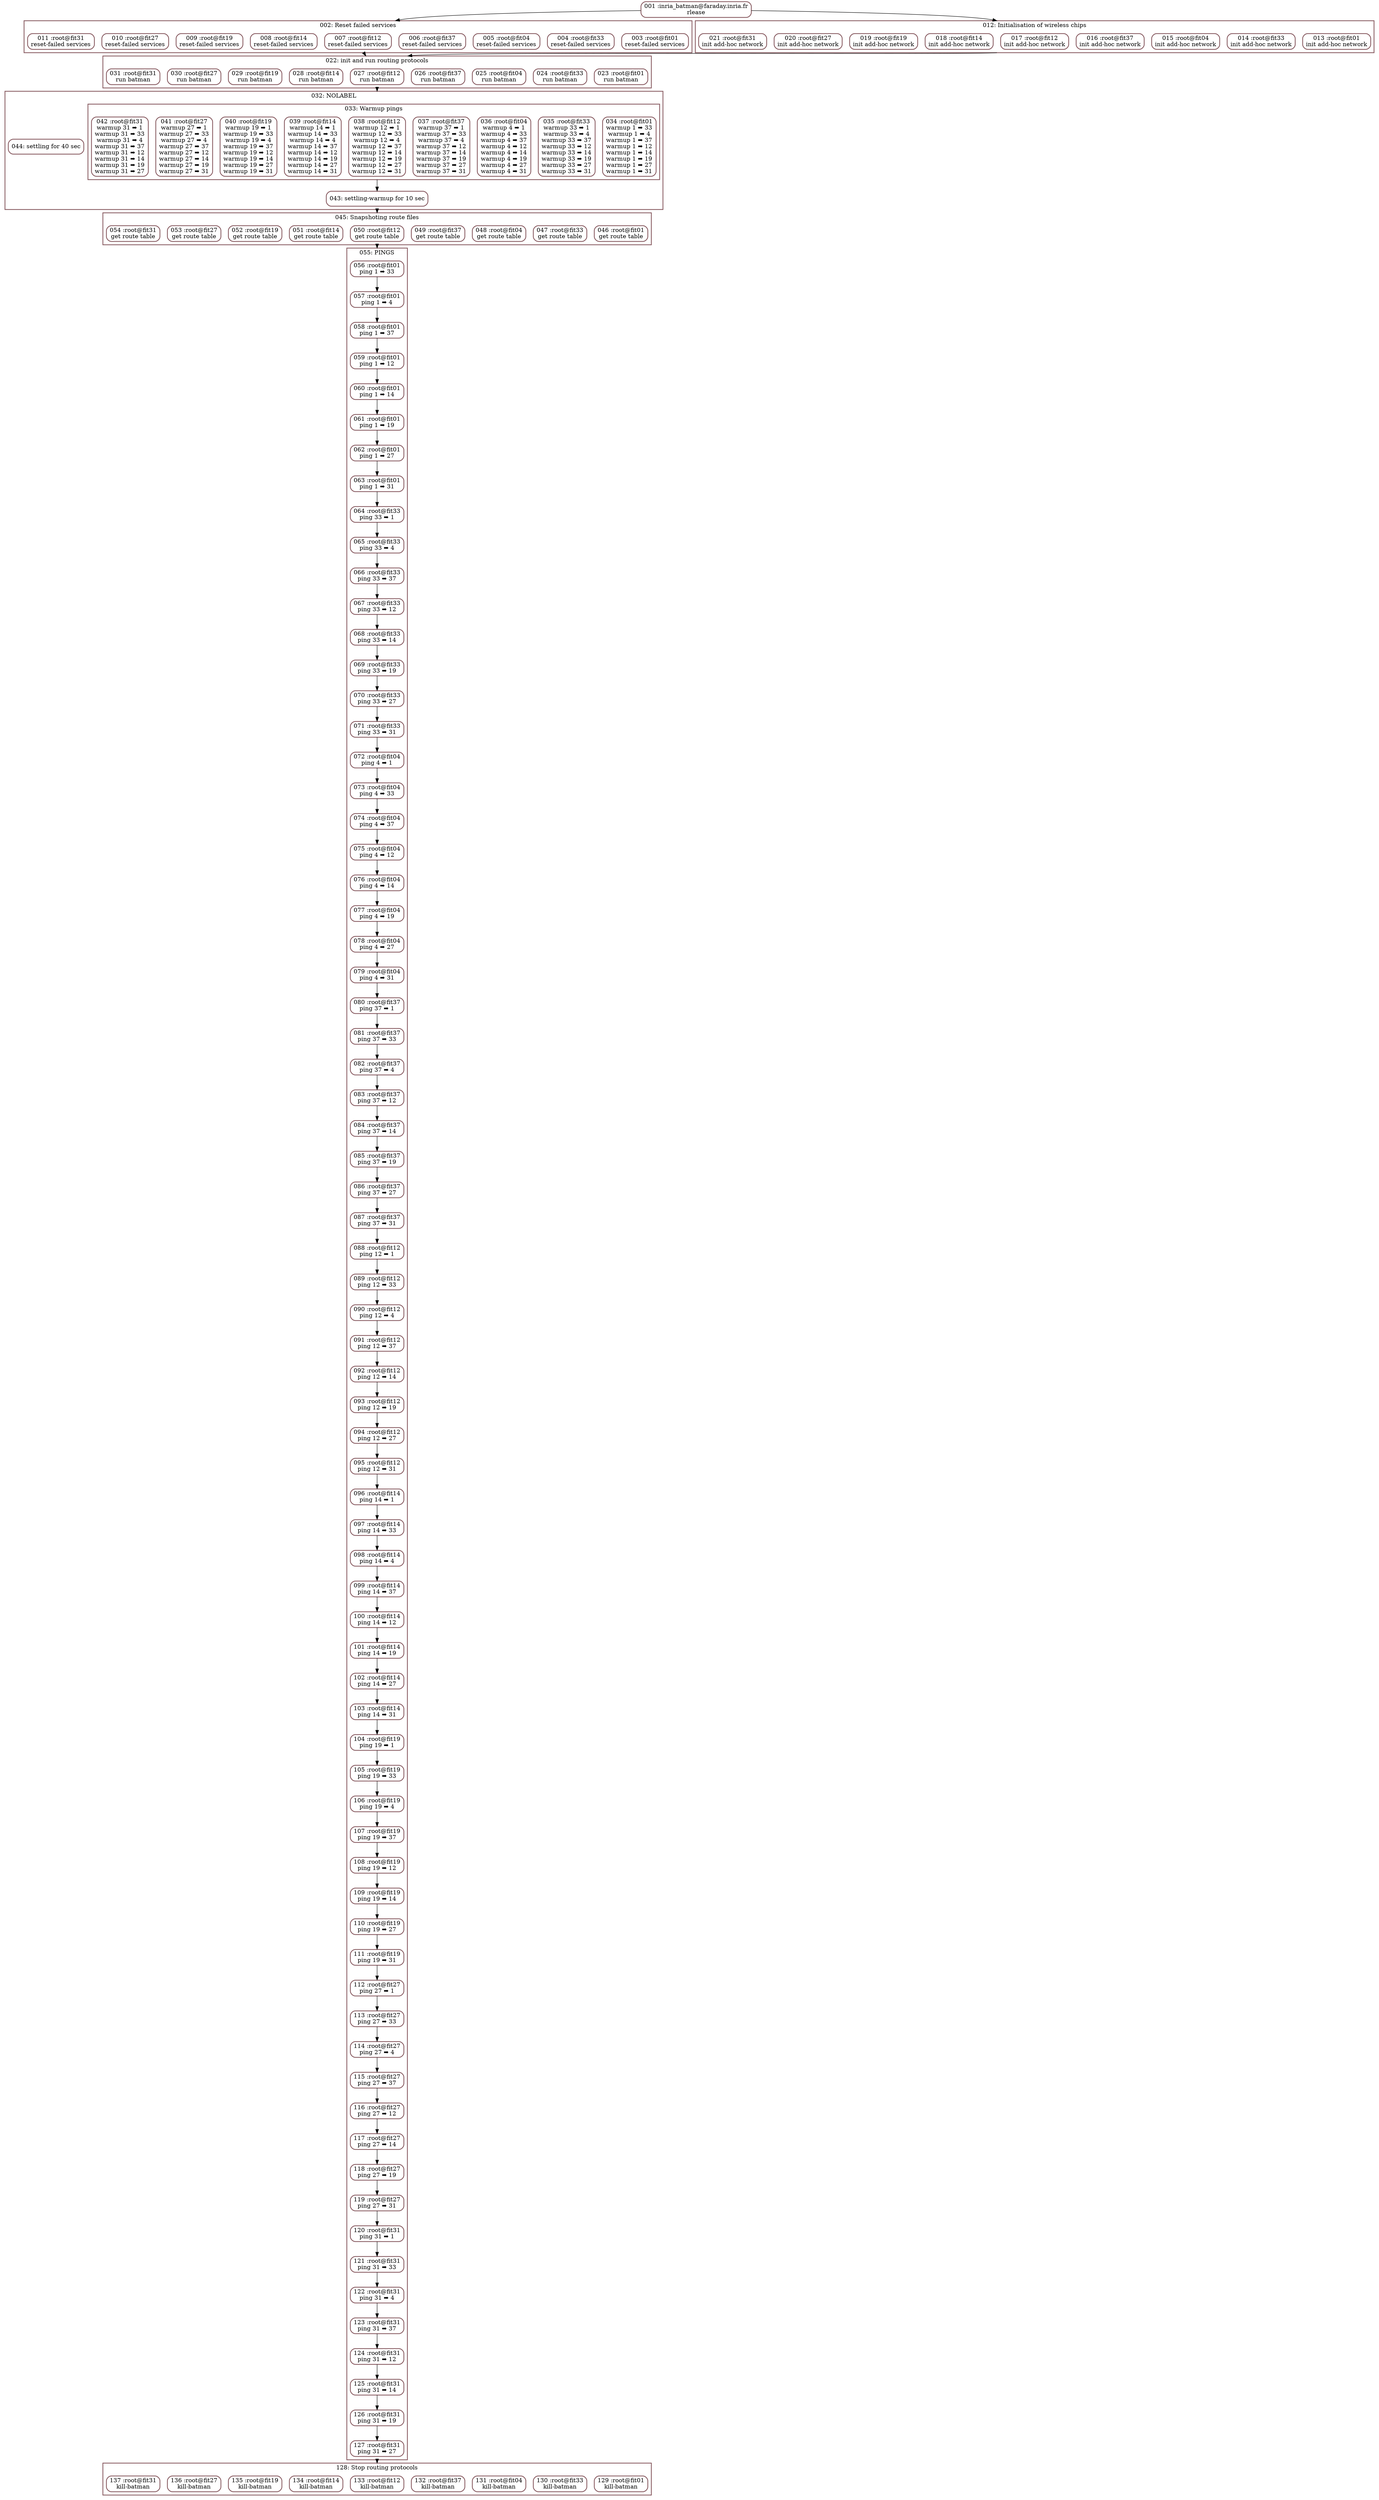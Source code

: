 digraph asynciojobs{
compound=true;
graph [];
001 [style="rounded",label="001 :inria_batman@faraday.inria.fr
rlease",shape="box",color="lightpink4",penwidth="2"]
subgraph cluster_002{
compound=true;
graph [style="",label="002: Reset failed services",shape="box",color="lightpink4",penwidth="2"];
003 [style="rounded",label="003 :root@fit01
reset-failed services",shape="box",color="lightpink4",penwidth="2"]
004 [style="rounded",label="004 :root@fit33
reset-failed services",shape="box",color="lightpink4",penwidth="2"]
005 [style="rounded",label="005 :root@fit04
reset-failed services",shape="box",color="lightpink4",penwidth="2"]
006 [style="rounded",label="006 :root@fit37
reset-failed services",shape="box",color="lightpink4",penwidth="2"]
007 [style="rounded",label="007 :root@fit12
reset-failed services",shape="box",color="lightpink4",penwidth="2"]
008 [style="rounded",label="008 :root@fit14
reset-failed services",shape="box",color="lightpink4",penwidth="2"]
009 [style="rounded",label="009 :root@fit19
reset-failed services",shape="box",color="lightpink4",penwidth="2"]
010 [style="rounded",label="010 :root@fit27
reset-failed services",shape="box",color="lightpink4",penwidth="2"]
011 [style="rounded",label="011 :root@fit31
reset-failed services",shape="box",color="lightpink4",penwidth="2"]
}
001 -> 007 [lhead=cluster_002];
subgraph cluster_012{
compound=true;
graph [style="",label="012: Initialisation of wireless chips",shape="box",color="lightpink4",penwidth="2"];
013 [style="rounded",label="013 :root@fit01
init add-hoc network",shape="box",color="lightpink4",penwidth="2"]
014 [style="rounded",label="014 :root@fit33
init add-hoc network",shape="box",color="lightpink4",penwidth="2"]
015 [style="rounded",label="015 :root@fit04
init add-hoc network",shape="box",color="lightpink4",penwidth="2"]
016 [style="rounded",label="016 :root@fit37
init add-hoc network",shape="box",color="lightpink4",penwidth="2"]
017 [style="rounded",label="017 :root@fit12
init add-hoc network",shape="box",color="lightpink4",penwidth="2"]
018 [style="rounded",label="018 :root@fit14
init add-hoc network",shape="box",color="lightpink4",penwidth="2"]
019 [style="rounded",label="019 :root@fit19
init add-hoc network",shape="box",color="lightpink4",penwidth="2"]
020 [style="rounded",label="020 :root@fit27
init add-hoc network",shape="box",color="lightpink4",penwidth="2"]
021 [style="rounded",label="021 :root@fit31
init add-hoc network",shape="box",color="lightpink4",penwidth="2"]
}
001 -> 017 [lhead=cluster_012];
subgraph cluster_022{
compound=true;
graph [style="",label="022: init and run routing protocols",shape="box",color="lightpink4",penwidth="2"];
023 [style="rounded",label="023 :root@fit01
run batman",shape="box",color="lightpink4",penwidth="2"]
024 [style="rounded",label="024 :root@fit33
run batman",shape="box",color="lightpink4",penwidth="2"]
025 [style="rounded",label="025 :root@fit04
run batman",shape="box",color="lightpink4",penwidth="2"]
026 [style="rounded",label="026 :root@fit37
run batman",shape="box",color="lightpink4",penwidth="2"]
027 [style="rounded",label="027 :root@fit12
run batman",shape="box",color="lightpink4",penwidth="2"]
028 [style="rounded",label="028 :root@fit14
run batman",shape="box",color="lightpink4",penwidth="2"]
029 [style="rounded",label="029 :root@fit19
run batman",shape="box",color="lightpink4",penwidth="2"]
030 [style="rounded",label="030 :root@fit27
run batman",shape="box",color="lightpink4",penwidth="2"]
031 [style="rounded",label="031 :root@fit31
run batman",shape="box",color="lightpink4",penwidth="2"]
}
017 -> 027 [lhead=cluster_022 ltail=cluster_012];
007 -> 027 [lhead=cluster_022 ltail=cluster_002];
subgraph cluster_032{
compound=true;
graph [style="",label="032: NOLABEL",shape="box",color="lightpink4",penwidth="2"];
subgraph cluster_033{
compound=true;
graph [style="",label="033: Warmup pings",shape="box",color="lightpink4",penwidth="2"];
034 [style="rounded",label="034 :root@fit01
warmup 1 ➡︎ 33
warmup 1 ➡︎ 4
warmup 1 ➡︎ 37
warmup 1 ➡︎ 12
warmup 1 ➡︎ 14
warmup 1 ➡︎ 19
warmup 1 ➡︎ 27
warmup 1 ➡︎ 31",shape="box",color="lightpink4",penwidth="2"]
035 [style="rounded",label="035 :root@fit33
warmup 33 ➡︎ 1
warmup 33 ➡︎ 4
warmup 33 ➡︎ 37
warmup 33 ➡︎ 12
warmup 33 ➡︎ 14
warmup 33 ➡︎ 19
warmup 33 ➡︎ 27
warmup 33 ➡︎ 31",shape="box",color="lightpink4",penwidth="2"]
036 [style="rounded",label="036 :root@fit04
warmup 4 ➡︎ 1
warmup 4 ➡︎ 33
warmup 4 ➡︎ 37
warmup 4 ➡︎ 12
warmup 4 ➡︎ 14
warmup 4 ➡︎ 19
warmup 4 ➡︎ 27
warmup 4 ➡︎ 31",shape="box",color="lightpink4",penwidth="2"]
037 [style="rounded",label="037 :root@fit37
warmup 37 ➡︎ 1
warmup 37 ➡︎ 33
warmup 37 ➡︎ 4
warmup 37 ➡︎ 12
warmup 37 ➡︎ 14
warmup 37 ➡︎ 19
warmup 37 ➡︎ 27
warmup 37 ➡︎ 31",shape="box",color="lightpink4",penwidth="2"]
038 [style="rounded",label="038 :root@fit12
warmup 12 ➡︎ 1
warmup 12 ➡︎ 33
warmup 12 ➡︎ 4
warmup 12 ➡︎ 37
warmup 12 ➡︎ 14
warmup 12 ➡︎ 19
warmup 12 ➡︎ 27
warmup 12 ➡︎ 31",shape="box",color="lightpink4",penwidth="2"]
039 [style="rounded",label="039 :root@fit14
warmup 14 ➡︎ 1
warmup 14 ➡︎ 33
warmup 14 ➡︎ 4
warmup 14 ➡︎ 37
warmup 14 ➡︎ 12
warmup 14 ➡︎ 19
warmup 14 ➡︎ 27
warmup 14 ➡︎ 31",shape="box",color="lightpink4",penwidth="2"]
040 [style="rounded",label="040 :root@fit19
warmup 19 ➡︎ 1
warmup 19 ➡︎ 33
warmup 19 ➡︎ 4
warmup 19 ➡︎ 37
warmup 19 ➡︎ 12
warmup 19 ➡︎ 14
warmup 19 ➡︎ 27
warmup 19 ➡︎ 31",shape="box",color="lightpink4",penwidth="2"]
041 [style="rounded",label="041 :root@fit27
warmup 27 ➡︎ 1
warmup 27 ➡︎ 33
warmup 27 ➡︎ 4
warmup 27 ➡︎ 37
warmup 27 ➡︎ 12
warmup 27 ➡︎ 14
warmup 27 ➡︎ 19
warmup 27 ➡︎ 31",shape="box",color="lightpink4",penwidth="2"]
042 [style="rounded",label="042 :root@fit31
warmup 31 ➡︎ 1
warmup 31 ➡︎ 33
warmup 31 ➡︎ 4
warmup 31 ➡︎ 37
warmup 31 ➡︎ 12
warmup 31 ➡︎ 14
warmup 31 ➡︎ 19
warmup 31 ➡︎ 27",shape="box",color="lightpink4",penwidth="2"]
}
043 [style="rounded",label="043: settling-warmup for 10 sec",shape="box",color="lightpink4",penwidth="2"]
038 -> 043 [ltail=cluster_033];
044 [style="rounded",label="044: settling for 40 sec",shape="box",color="lightpink4",penwidth="2"]
}
027 -> 038 [lhead=cluster_032 ltail=cluster_022];
subgraph cluster_045{
compound=true;
graph [style="",label="045: Snapshoting route files",shape="box",color="lightpink4",penwidth="2"];
046 [style="rounded",label="046 :root@fit01
get route table",shape="box",color="lightpink4",penwidth="2"]
047 [style="rounded",label="047 :root@fit33
get route table",shape="box",color="lightpink4",penwidth="2"]
048 [style="rounded",label="048 :root@fit04
get route table",shape="box",color="lightpink4",penwidth="2"]
049 [style="rounded",label="049 :root@fit37
get route table",shape="box",color="lightpink4",penwidth="2"]
050 [style="rounded",label="050 :root@fit12
get route table",shape="box",color="lightpink4",penwidth="2"]
051 [style="rounded",label="051 :root@fit14
get route table",shape="box",color="lightpink4",penwidth="2"]
052 [style="rounded",label="052 :root@fit19
get route table",shape="box",color="lightpink4",penwidth="2"]
053 [style="rounded",label="053 :root@fit27
get route table",shape="box",color="lightpink4",penwidth="2"]
054 [style="rounded",label="054 :root@fit31
get route table",shape="box",color="lightpink4",penwidth="2"]
}
043 -> 050 [lhead=cluster_045 ltail=cluster_032];
subgraph cluster_055{
compound=true;
graph [style="",label="055: PINGS",shape="box",color="lightpink4",penwidth="2"];
056 [style="rounded",label="056 :root@fit01
ping 1 ➡︎ 33",shape="box",color="lightpink4",penwidth="2"]
057 [style="rounded",label="057 :root@fit01
ping 1 ➡︎ 4",shape="box",color="lightpink4",penwidth="2"]
056 -> 057;
058 [style="rounded",label="058 :root@fit01
ping 1 ➡︎ 37",shape="box",color="lightpink4",penwidth="2"]
057 -> 058;
059 [style="rounded",label="059 :root@fit01
ping 1 ➡︎ 12",shape="box",color="lightpink4",penwidth="2"]
058 -> 059;
060 [style="rounded",label="060 :root@fit01
ping 1 ➡︎ 14",shape="box",color="lightpink4",penwidth="2"]
059 -> 060;
061 [style="rounded",label="061 :root@fit01
ping 1 ➡︎ 19",shape="box",color="lightpink4",penwidth="2"]
060 -> 061;
062 [style="rounded",label="062 :root@fit01
ping 1 ➡︎ 27",shape="box",color="lightpink4",penwidth="2"]
061 -> 062;
063 [style="rounded",label="063 :root@fit01
ping 1 ➡︎ 31",shape="box",color="lightpink4",penwidth="2"]
062 -> 063;
064 [style="rounded",label="064 :root@fit33
ping 33 ➡︎ 1",shape="box",color="lightpink4",penwidth="2"]
063 -> 064;
065 [style="rounded",label="065 :root@fit33
ping 33 ➡︎ 4",shape="box",color="lightpink4",penwidth="2"]
064 -> 065;
066 [style="rounded",label="066 :root@fit33
ping 33 ➡︎ 37",shape="box",color="lightpink4",penwidth="2"]
065 -> 066;
067 [style="rounded",label="067 :root@fit33
ping 33 ➡︎ 12",shape="box",color="lightpink4",penwidth="2"]
066 -> 067;
068 [style="rounded",label="068 :root@fit33
ping 33 ➡︎ 14",shape="box",color="lightpink4",penwidth="2"]
067 -> 068;
069 [style="rounded",label="069 :root@fit33
ping 33 ➡︎ 19",shape="box",color="lightpink4",penwidth="2"]
068 -> 069;
070 [style="rounded",label="070 :root@fit33
ping 33 ➡︎ 27",shape="box",color="lightpink4",penwidth="2"]
069 -> 070;
071 [style="rounded",label="071 :root@fit33
ping 33 ➡︎ 31",shape="box",color="lightpink4",penwidth="2"]
070 -> 071;
072 [style="rounded",label="072 :root@fit04
ping 4 ➡︎ 1",shape="box",color="lightpink4",penwidth="2"]
071 -> 072;
073 [style="rounded",label="073 :root@fit04
ping 4 ➡︎ 33",shape="box",color="lightpink4",penwidth="2"]
072 -> 073;
074 [style="rounded",label="074 :root@fit04
ping 4 ➡︎ 37",shape="box",color="lightpink4",penwidth="2"]
073 -> 074;
075 [style="rounded",label="075 :root@fit04
ping 4 ➡︎ 12",shape="box",color="lightpink4",penwidth="2"]
074 -> 075;
076 [style="rounded",label="076 :root@fit04
ping 4 ➡︎ 14",shape="box",color="lightpink4",penwidth="2"]
075 -> 076;
077 [style="rounded",label="077 :root@fit04
ping 4 ➡︎ 19",shape="box",color="lightpink4",penwidth="2"]
076 -> 077;
078 [style="rounded",label="078 :root@fit04
ping 4 ➡︎ 27",shape="box",color="lightpink4",penwidth="2"]
077 -> 078;
079 [style="rounded",label="079 :root@fit04
ping 4 ➡︎ 31",shape="box",color="lightpink4",penwidth="2"]
078 -> 079;
080 [style="rounded",label="080 :root@fit37
ping 37 ➡︎ 1",shape="box",color="lightpink4",penwidth="2"]
079 -> 080;
081 [style="rounded",label="081 :root@fit37
ping 37 ➡︎ 33",shape="box",color="lightpink4",penwidth="2"]
080 -> 081;
082 [style="rounded",label="082 :root@fit37
ping 37 ➡︎ 4",shape="box",color="lightpink4",penwidth="2"]
081 -> 082;
083 [style="rounded",label="083 :root@fit37
ping 37 ➡︎ 12",shape="box",color="lightpink4",penwidth="2"]
082 -> 083;
084 [style="rounded",label="084 :root@fit37
ping 37 ➡︎ 14",shape="box",color="lightpink4",penwidth="2"]
083 -> 084;
085 [style="rounded",label="085 :root@fit37
ping 37 ➡︎ 19",shape="box",color="lightpink4",penwidth="2"]
084 -> 085;
086 [style="rounded",label="086 :root@fit37
ping 37 ➡︎ 27",shape="box",color="lightpink4",penwidth="2"]
085 -> 086;
087 [style="rounded",label="087 :root@fit37
ping 37 ➡︎ 31",shape="box",color="lightpink4",penwidth="2"]
086 -> 087;
088 [style="rounded",label="088 :root@fit12
ping 12 ➡︎ 1",shape="box",color="lightpink4",penwidth="2"]
087 -> 088;
089 [style="rounded",label="089 :root@fit12
ping 12 ➡︎ 33",shape="box",color="lightpink4",penwidth="2"]
088 -> 089;
090 [style="rounded",label="090 :root@fit12
ping 12 ➡︎ 4",shape="box",color="lightpink4",penwidth="2"]
089 -> 090;
091 [style="rounded",label="091 :root@fit12
ping 12 ➡︎ 37",shape="box",color="lightpink4",penwidth="2"]
090 -> 091;
092 [style="rounded",label="092 :root@fit12
ping 12 ➡︎ 14",shape="box",color="lightpink4",penwidth="2"]
091 -> 092;
093 [style="rounded",label="093 :root@fit12
ping 12 ➡︎ 19",shape="box",color="lightpink4",penwidth="2"]
092 -> 093;
094 [style="rounded",label="094 :root@fit12
ping 12 ➡︎ 27",shape="box",color="lightpink4",penwidth="2"]
093 -> 094;
095 [style="rounded",label="095 :root@fit12
ping 12 ➡︎ 31",shape="box",color="lightpink4",penwidth="2"]
094 -> 095;
096 [style="rounded",label="096 :root@fit14
ping 14 ➡︎ 1",shape="box",color="lightpink4",penwidth="2"]
095 -> 096;
097 [style="rounded",label="097 :root@fit14
ping 14 ➡︎ 33",shape="box",color="lightpink4",penwidth="2"]
096 -> 097;
098 [style="rounded",label="098 :root@fit14
ping 14 ➡︎ 4",shape="box",color="lightpink4",penwidth="2"]
097 -> 098;
099 [style="rounded",label="099 :root@fit14
ping 14 ➡︎ 37",shape="box",color="lightpink4",penwidth="2"]
098 -> 099;
100 [style="rounded",label="100 :root@fit14
ping 14 ➡︎ 12",shape="box",color="lightpink4",penwidth="2"]
099 -> 100;
101 [style="rounded",label="101 :root@fit14
ping 14 ➡︎ 19",shape="box",color="lightpink4",penwidth="2"]
100 -> 101;
102 [style="rounded",label="102 :root@fit14
ping 14 ➡︎ 27",shape="box",color="lightpink4",penwidth="2"]
101 -> 102;
103 [style="rounded",label="103 :root@fit14
ping 14 ➡︎ 31",shape="box",color="lightpink4",penwidth="2"]
102 -> 103;
104 [style="rounded",label="104 :root@fit19
ping 19 ➡︎ 1",shape="box",color="lightpink4",penwidth="2"]
103 -> 104;
105 [style="rounded",label="105 :root@fit19
ping 19 ➡︎ 33",shape="box",color="lightpink4",penwidth="2"]
104 -> 105;
106 [style="rounded",label="106 :root@fit19
ping 19 ➡︎ 4",shape="box",color="lightpink4",penwidth="2"]
105 -> 106;
107 [style="rounded",label="107 :root@fit19
ping 19 ➡︎ 37",shape="box",color="lightpink4",penwidth="2"]
106 -> 107;
108 [style="rounded",label="108 :root@fit19
ping 19 ➡︎ 12",shape="box",color="lightpink4",penwidth="2"]
107 -> 108;
109 [style="rounded",label="109 :root@fit19
ping 19 ➡︎ 14",shape="box",color="lightpink4",penwidth="2"]
108 -> 109;
110 [style="rounded",label="110 :root@fit19
ping 19 ➡︎ 27",shape="box",color="lightpink4",penwidth="2"]
109 -> 110;
111 [style="rounded",label="111 :root@fit19
ping 19 ➡︎ 31",shape="box",color="lightpink4",penwidth="2"]
110 -> 111;
112 [style="rounded",label="112 :root@fit27
ping 27 ➡︎ 1",shape="box",color="lightpink4",penwidth="2"]
111 -> 112;
113 [style="rounded",label="113 :root@fit27
ping 27 ➡︎ 33",shape="box",color="lightpink4",penwidth="2"]
112 -> 113;
114 [style="rounded",label="114 :root@fit27
ping 27 ➡︎ 4",shape="box",color="lightpink4",penwidth="2"]
113 -> 114;
115 [style="rounded",label="115 :root@fit27
ping 27 ➡︎ 37",shape="box",color="lightpink4",penwidth="2"]
114 -> 115;
116 [style="rounded",label="116 :root@fit27
ping 27 ➡︎ 12",shape="box",color="lightpink4",penwidth="2"]
115 -> 116;
117 [style="rounded",label="117 :root@fit27
ping 27 ➡︎ 14",shape="box",color="lightpink4",penwidth="2"]
116 -> 117;
118 [style="rounded",label="118 :root@fit27
ping 27 ➡︎ 19",shape="box",color="lightpink4",penwidth="2"]
117 -> 118;
119 [style="rounded",label="119 :root@fit27
ping 27 ➡︎ 31",shape="box",color="lightpink4",penwidth="2"]
118 -> 119;
120 [style="rounded",label="120 :root@fit31
ping 31 ➡︎ 1",shape="box",color="lightpink4",penwidth="2"]
119 -> 120;
121 [style="rounded",label="121 :root@fit31
ping 31 ➡︎ 33",shape="box",color="lightpink4",penwidth="2"]
120 -> 121;
122 [style="rounded",label="122 :root@fit31
ping 31 ➡︎ 4",shape="box",color="lightpink4",penwidth="2"]
121 -> 122;
123 [style="rounded",label="123 :root@fit31
ping 31 ➡︎ 37",shape="box",color="lightpink4",penwidth="2"]
122 -> 123;
124 [style="rounded",label="124 :root@fit31
ping 31 ➡︎ 12",shape="box",color="lightpink4",penwidth="2"]
123 -> 124;
125 [style="rounded",label="125 :root@fit31
ping 31 ➡︎ 14",shape="box",color="lightpink4",penwidth="2"]
124 -> 125;
126 [style="rounded",label="126 :root@fit31
ping 31 ➡︎ 19",shape="box",color="lightpink4",penwidth="2"]
125 -> 126;
127 [style="rounded",label="127 :root@fit31
ping 31 ➡︎ 27",shape="box",color="lightpink4",penwidth="2"]
126 -> 127;
}
050 -> 056 [lhead=cluster_055 ltail=cluster_045];
subgraph cluster_128{
compound=true;
graph [style="",label="128: Stop routing protocols",shape="box",color="lightpink4",penwidth="2"];
129 [style="rounded",label="129 :root@fit01
kill-batman",shape="box",color="lightpink4",penwidth="2"]
130 [style="rounded",label="130 :root@fit33
kill-batman",shape="box",color="lightpink4",penwidth="2"]
131 [style="rounded",label="131 :root@fit04
kill-batman",shape="box",color="lightpink4",penwidth="2"]
132 [style="rounded",label="132 :root@fit37
kill-batman",shape="box",color="lightpink4",penwidth="2"]
133 [style="rounded",label="133 :root@fit12
kill-batman",shape="box",color="lightpink4",penwidth="2"]
134 [style="rounded",label="134 :root@fit14
kill-batman",shape="box",color="lightpink4",penwidth="2"]
135 [style="rounded",label="135 :root@fit19
kill-batman",shape="box",color="lightpink4",penwidth="2"]
136 [style="rounded",label="136 :root@fit27
kill-batman",shape="box",color="lightpink4",penwidth="2"]
137 [style="rounded",label="137 :root@fit31
kill-batman",shape="box",color="lightpink4",penwidth="2"]
}
127 -> 133 [lhead=cluster_128 ltail=cluster_055];
}

